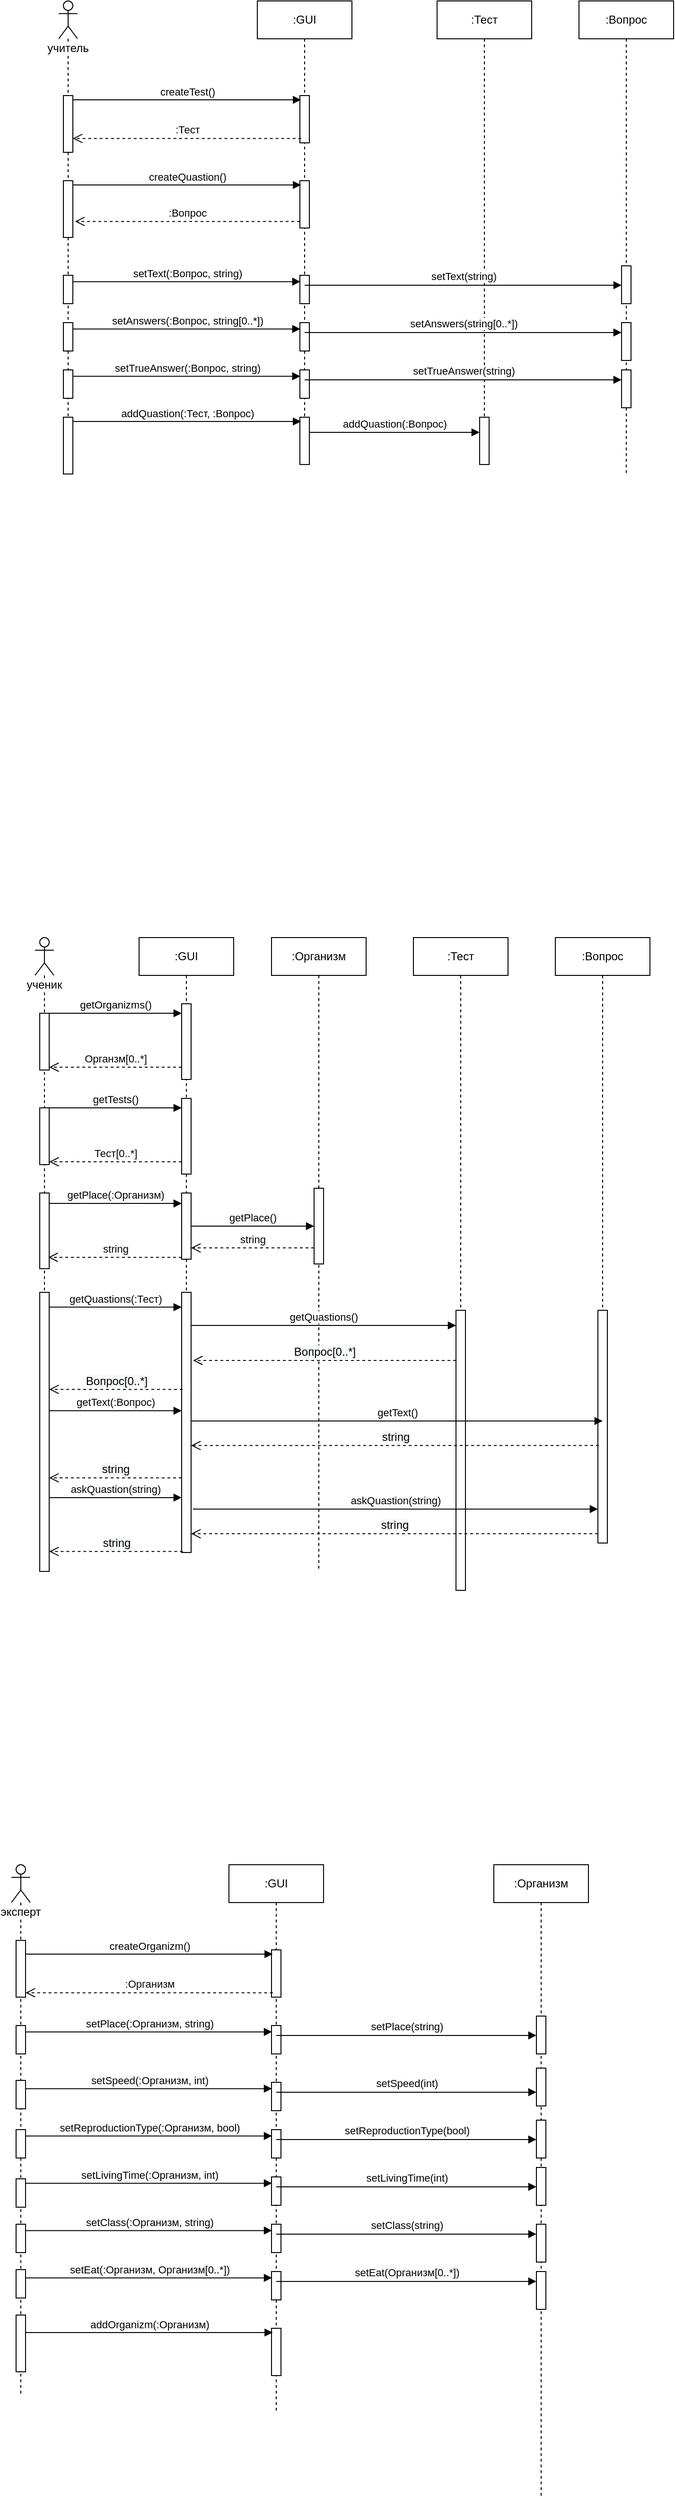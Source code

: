 <mxfile version="12.2.2" type="device" pages="1"><diagram id="H2onPTfJ4FmLyGjPEeHh" name="Page-1"><mxGraphModel dx="854" dy="496" grid="1" gridSize="10" guides="1" tooltips="1" connect="1" arrows="1" fold="1" page="1" pageScale="1" pageWidth="827" pageHeight="1169" math="0" shadow="0"><root><mxCell id="0"/><mxCell id="1" parent="0"/><mxCell id="1ahG1irruZLQ7qUQczK2-2" value="учитель" style="shape=umlLifeline;participant=umlActor;perimeter=lifelinePerimeter;whiteSpace=wrap;html=1;container=1;collapsible=0;recursiveResize=0;verticalAlign=top;spacingTop=36;labelBackgroundColor=#ffffff;outlineConnect=0;" vertex="1" parent="1"><mxGeometry x="140" y="110" width="20" height="500" as="geometry"/></mxCell><mxCell id="1ahG1irruZLQ7qUQczK2-74" value="" style="html=1;points=[];perimeter=orthogonalPerimeter;" vertex="1" parent="1ahG1irruZLQ7qUQczK2-2"><mxGeometry x="5" y="100" width="10" height="60" as="geometry"/></mxCell><mxCell id="1ahG1irruZLQ7qUQczK2-78" value="" style="html=1;points=[];perimeter=orthogonalPerimeter;" vertex="1" parent="1ahG1irruZLQ7qUQczK2-2"><mxGeometry x="5" y="190" width="10" height="60" as="geometry"/></mxCell><mxCell id="1ahG1irruZLQ7qUQczK2-83" value="" style="html=1;points=[];perimeter=orthogonalPerimeter;" vertex="1" parent="1ahG1irruZLQ7qUQczK2-2"><mxGeometry x="5" y="290" width="10" height="30" as="geometry"/></mxCell><mxCell id="1ahG1irruZLQ7qUQczK2-88" value="" style="html=1;points=[];perimeter=orthogonalPerimeter;" vertex="1" parent="1ahG1irruZLQ7qUQczK2-2"><mxGeometry x="5" y="340" width="10" height="30" as="geometry"/></mxCell><mxCell id="1ahG1irruZLQ7qUQczK2-98" value="" style="html=1;points=[];perimeter=orthogonalPerimeter;" vertex="1" parent="1ahG1irruZLQ7qUQczK2-2"><mxGeometry x="5" y="440" width="10" height="60" as="geometry"/></mxCell><mxCell id="1ahG1irruZLQ7qUQczK2-3" value=":GUI" style="shape=umlLifeline;perimeter=lifelinePerimeter;whiteSpace=wrap;html=1;container=1;collapsible=0;recursiveResize=0;outlineConnect=0;" vertex="1" parent="1"><mxGeometry x="350" y="110" width="100" height="490" as="geometry"/></mxCell><mxCell id="1ahG1irruZLQ7qUQczK2-75" value="" style="html=1;points=[];perimeter=orthogonalPerimeter;" vertex="1" parent="1ahG1irruZLQ7qUQczK2-3"><mxGeometry x="45" y="100" width="10" height="50" as="geometry"/></mxCell><mxCell id="1ahG1irruZLQ7qUQczK2-79" value="" style="html=1;points=[];perimeter=orthogonalPerimeter;" vertex="1" parent="1ahG1irruZLQ7qUQczK2-3"><mxGeometry x="45" y="190" width="10" height="50" as="geometry"/></mxCell><mxCell id="1ahG1irruZLQ7qUQczK2-84" value="" style="html=1;points=[];perimeter=orthogonalPerimeter;" vertex="1" parent="1ahG1irruZLQ7qUQczK2-3"><mxGeometry x="45" y="290" width="10" height="30" as="geometry"/></mxCell><mxCell id="1ahG1irruZLQ7qUQczK2-89" value="" style="html=1;points=[];perimeter=orthogonalPerimeter;" vertex="1" parent="1ahG1irruZLQ7qUQczK2-3"><mxGeometry x="45" y="340" width="10" height="30" as="geometry"/></mxCell><mxCell id="1ahG1irruZLQ7qUQczK2-94" value="" style="html=1;points=[];perimeter=orthogonalPerimeter;" vertex="1" parent="1ahG1irruZLQ7qUQczK2-3"><mxGeometry x="45" y="390" width="10" height="30" as="geometry"/></mxCell><mxCell id="1ahG1irruZLQ7qUQczK2-99" value="" style="html=1;points=[];perimeter=orthogonalPerimeter;" vertex="1" parent="1ahG1irruZLQ7qUQczK2-3"><mxGeometry x="45" y="440" width="10" height="50" as="geometry"/></mxCell><mxCell id="1ahG1irruZLQ7qUQczK2-5" value=":Тест" style="shape=umlLifeline;perimeter=lifelinePerimeter;whiteSpace=wrap;html=1;container=1;collapsible=0;recursiveResize=0;outlineConnect=0;" vertex="1" parent="1"><mxGeometry x="540" y="110" width="100" height="490" as="geometry"/></mxCell><mxCell id="1ahG1irruZLQ7qUQczK2-102" value="" style="html=1;points=[];perimeter=orthogonalPerimeter;" vertex="1" parent="1ahG1irruZLQ7qUQczK2-5"><mxGeometry x="45" y="440" width="10" height="50" as="geometry"/></mxCell><mxCell id="1ahG1irruZLQ7qUQczK2-6" value=":Вопрос" style="shape=umlLifeline;perimeter=lifelinePerimeter;whiteSpace=wrap;html=1;container=1;collapsible=0;recursiveResize=0;outlineConnect=0;" vertex="1" parent="1"><mxGeometry x="690" y="110" width="100" height="500" as="geometry"/></mxCell><mxCell id="1ahG1irruZLQ7qUQczK2-86" value="" style="html=1;points=[];perimeter=orthogonalPerimeter;" vertex="1" parent="1ahG1irruZLQ7qUQczK2-6"><mxGeometry x="45" y="280" width="10" height="40" as="geometry"/></mxCell><mxCell id="1ahG1irruZLQ7qUQczK2-90" value="" style="html=1;points=[];perimeter=orthogonalPerimeter;" vertex="1" parent="1ahG1irruZLQ7qUQczK2-6"><mxGeometry x="45" y="340" width="10" height="40" as="geometry"/></mxCell><mxCell id="1ahG1irruZLQ7qUQczK2-95" value="" style="html=1;points=[];perimeter=orthogonalPerimeter;" vertex="1" parent="1ahG1irruZLQ7qUQczK2-6"><mxGeometry x="45" y="390" width="10" height="40" as="geometry"/></mxCell><mxCell id="1ahG1irruZLQ7qUQczK2-32" value="ученик" style="shape=umlLifeline;participant=umlActor;perimeter=lifelinePerimeter;whiteSpace=wrap;html=1;container=1;collapsible=0;recursiveResize=0;verticalAlign=top;spacingTop=36;labelBackgroundColor=#ffffff;outlineConnect=0;" vertex="1" parent="1"><mxGeometry x="115" y="1100" width="20" height="500" as="geometry"/></mxCell><mxCell id="1ahG1irruZLQ7qUQczK2-33" value="" style="html=1;points=[];perimeter=orthogonalPerimeter;" vertex="1" parent="1ahG1irruZLQ7qUQczK2-32"><mxGeometry x="5" y="80" width="10" height="60" as="geometry"/></mxCell><mxCell id="1ahG1irruZLQ7qUQczK2-34" value="" style="html=1;points=[];perimeter=orthogonalPerimeter;" vertex="1" parent="1ahG1irruZLQ7qUQczK2-32"><mxGeometry x="5" y="180" width="10" height="60" as="geometry"/></mxCell><mxCell id="1ahG1irruZLQ7qUQczK2-35" value="" style="html=1;points=[];perimeter=orthogonalPerimeter;" vertex="1" parent="1ahG1irruZLQ7qUQczK2-32"><mxGeometry x="5" y="270" width="10" height="80" as="geometry"/></mxCell><mxCell id="1ahG1irruZLQ7qUQczK2-36" value=":GUI" style="shape=umlLifeline;perimeter=lifelinePerimeter;whiteSpace=wrap;html=1;container=1;collapsible=0;recursiveResize=0;outlineConnect=0;" vertex="1" parent="1"><mxGeometry x="225" y="1100" width="100" height="490" as="geometry"/></mxCell><mxCell id="1ahG1irruZLQ7qUQczK2-37" value="" style="html=1;points=[];perimeter=orthogonalPerimeter;" vertex="1" parent="1ahG1irruZLQ7qUQczK2-36"><mxGeometry x="45" y="70" width="10" height="80" as="geometry"/></mxCell><mxCell id="1ahG1irruZLQ7qUQczK2-38" value="" style="html=1;points=[];perimeter=orthogonalPerimeter;" vertex="1" parent="1ahG1irruZLQ7qUQczK2-36"><mxGeometry x="45" y="170" width="10" height="80" as="geometry"/></mxCell><mxCell id="1ahG1irruZLQ7qUQczK2-39" value="" style="html=1;points=[];perimeter=orthogonalPerimeter;" vertex="1" parent="1ahG1irruZLQ7qUQczK2-36"><mxGeometry x="45" y="270" width="10" height="70" as="geometry"/></mxCell><mxCell id="1ahG1irruZLQ7qUQczK2-40" value=":Организм" style="shape=umlLifeline;perimeter=lifelinePerimeter;whiteSpace=wrap;html=1;container=1;collapsible=0;recursiveResize=0;outlineConnect=0;" vertex="1" parent="1"><mxGeometry x="365" y="1100" width="100" height="670" as="geometry"/></mxCell><mxCell id="1ahG1irruZLQ7qUQczK2-41" value="" style="html=1;points=[];perimeter=orthogonalPerimeter;" vertex="1" parent="1ahG1irruZLQ7qUQczK2-40"><mxGeometry x="45" y="265" width="10" height="80" as="geometry"/></mxCell><mxCell id="1ahG1irruZLQ7qUQczK2-42" value="" style="html=1;points=[];perimeter=orthogonalPerimeter;" vertex="1" parent="1ahG1irruZLQ7qUQczK2-40"><mxGeometry x="-245" y="375" width="10" height="295" as="geometry"/></mxCell><mxCell id="1ahG1irruZLQ7qUQczK2-43" value="" style="html=1;points=[];perimeter=orthogonalPerimeter;" vertex="1" parent="1ahG1irruZLQ7qUQczK2-40"><mxGeometry x="-95" y="375" width="10" height="275" as="geometry"/></mxCell><mxCell id="1ahG1irruZLQ7qUQczK2-44" value="getQuastions(:Тест)" style="html=1;verticalAlign=bottom;endArrow=block;exitX=1;exitY=0.053;exitDx=0;exitDy=0;exitPerimeter=0;" edge="1" parent="1ahG1irruZLQ7qUQczK2-40" source="1ahG1irruZLQ7qUQczK2-42" target="1ahG1irruZLQ7qUQczK2-43"><mxGeometry relative="1" as="geometry"><mxPoint x="-220" y="385" as="sourcePoint"/><mxPoint x="-94" y="395" as="targetPoint"/></mxGeometry></mxCell><mxCell id="1ahG1irruZLQ7qUQczK2-65" value="&lt;span style=&quot;font-size: 12px ; text-align: left ; background-color: rgb(248 , 249 , 250)&quot;&gt;Вопрос[0..*]&lt;/span&gt;" style="html=1;verticalAlign=bottom;endArrow=open;dashed=1;endSize=8;exitX=0.1;exitY=0.373;exitDx=0;exitDy=0;exitPerimeter=0;" edge="1" parent="1ahG1irruZLQ7qUQczK2-40" source="1ahG1irruZLQ7qUQczK2-43" target="1ahG1irruZLQ7qUQczK2-42"><mxGeometry relative="1" as="geometry"><mxPoint x="-73" y="457" as="targetPoint"/><mxPoint x="206" y="456.92" as="sourcePoint"/></mxGeometry></mxCell><mxCell id="1ahG1irruZLQ7qUQczK2-66" value="getText(:Вопрос)" style="html=1;verticalAlign=bottom;endArrow=block;entryX=0;entryY=0.455;entryDx=0;entryDy=0;entryPerimeter=0;" edge="1" parent="1ahG1irruZLQ7qUQczK2-40" source="1ahG1irruZLQ7qUQczK2-42" target="1ahG1irruZLQ7qUQczK2-43"><mxGeometry relative="1" as="geometry"><mxPoint x="-225" y="397.985" as="sourcePoint"/><mxPoint x="-85" y="397.985" as="targetPoint"/></mxGeometry></mxCell><mxCell id="1ahG1irruZLQ7qUQczK2-69" value="&lt;span style=&quot;font-size: 12px ; text-align: left ; background-color: rgb(248 , 249 , 250)&quot;&gt;string&lt;/span&gt;" style="html=1;verticalAlign=bottom;endArrow=open;dashed=1;endSize=8;exitX=0;exitY=0.713;exitDx=0;exitDy=0;exitPerimeter=0;" edge="1" parent="1ahG1irruZLQ7qUQczK2-40" source="1ahG1irruZLQ7qUQczK2-43" target="1ahG1irruZLQ7qUQczK2-42"><mxGeometry relative="1" as="geometry"><mxPoint x="-75" y="544.924" as="targetPoint"/><mxPoint x="353" y="544.924" as="sourcePoint"/></mxGeometry></mxCell><mxCell id="1ahG1irruZLQ7qUQczK2-70" value="askQuastion(string)" style="html=1;verticalAlign=bottom;endArrow=block;entryX=0;entryY=0.789;entryDx=0;entryDy=0;entryPerimeter=0;" edge="1" parent="1ahG1irruZLQ7qUQczK2-40" source="1ahG1irruZLQ7qUQczK2-42" target="1ahG1irruZLQ7qUQczK2-43"><mxGeometry relative="1" as="geometry"><mxPoint x="-225" y="508.97" as="sourcePoint"/><mxPoint x="-80" y="508.975" as="targetPoint"/></mxGeometry></mxCell><mxCell id="1ahG1irruZLQ7qUQczK2-73" value="&lt;span style=&quot;font-size: 12px ; text-align: left ; background-color: rgb(248 , 249 , 250)&quot;&gt;string&lt;/span&gt;" style="html=1;verticalAlign=bottom;endArrow=open;dashed=1;endSize=8;exitX=0.118;exitY=0.996;exitDx=0;exitDy=0;exitPerimeter=0;" edge="1" parent="1ahG1irruZLQ7qUQczK2-40" source="1ahG1irruZLQ7qUQczK2-43" target="1ahG1irruZLQ7qUQczK2-42"><mxGeometry relative="1" as="geometry"><mxPoint x="-225" y="581.075" as="targetPoint"/><mxPoint x="-85" y="581.075" as="sourcePoint"/></mxGeometry></mxCell><mxCell id="1ahG1irruZLQ7qUQczK2-46" value=":Тест" style="shape=umlLifeline;perimeter=lifelinePerimeter;whiteSpace=wrap;html=1;container=1;collapsible=0;recursiveResize=0;outlineConnect=0;" vertex="1" parent="1"><mxGeometry x="515" y="1100" width="100" height="690" as="geometry"/></mxCell><mxCell id="1ahG1irruZLQ7qUQczK2-47" value="" style="html=1;points=[];perimeter=orthogonalPerimeter;" vertex="1" parent="1ahG1irruZLQ7qUQczK2-46"><mxGeometry x="45" y="394" width="10" height="296" as="geometry"/></mxCell><mxCell id="1ahG1irruZLQ7qUQczK2-48" value=":Вопрос" style="shape=umlLifeline;perimeter=lifelinePerimeter;whiteSpace=wrap;html=1;container=1;collapsible=0;recursiveResize=0;outlineConnect=0;" vertex="1" parent="1"><mxGeometry x="665" y="1100" width="100" height="640" as="geometry"/></mxCell><mxCell id="1ahG1irruZLQ7qUQczK2-49" value="" style="html=1;points=[];perimeter=orthogonalPerimeter;" vertex="1" parent="1ahG1irruZLQ7qUQczK2-48"><mxGeometry x="45" y="394" width="10" height="246" as="geometry"/></mxCell><mxCell id="1ahG1irruZLQ7qUQczK2-50" value="Органзм[0..*]" style="html=1;verticalAlign=bottom;endArrow=open;dashed=1;endSize=8;entryX=1;entryY=0.95;entryDx=0;entryDy=0;" edge="1" source="1ahG1irruZLQ7qUQczK2-37" target="1ahG1irruZLQ7qUQczK2-33" parent="1"><mxGeometry relative="1" as="geometry"><mxPoint x="175" y="1477" as="sourcePoint"/></mxGeometry></mxCell><mxCell id="1ahG1irruZLQ7qUQczK2-51" value="getOrganizms()" style="html=1;verticalAlign=bottom;endArrow=block;exitX=1;exitY=0;exitDx=0;exitDy=0;" edge="1" source="1ahG1irruZLQ7qUQczK2-33" target="1ahG1irruZLQ7qUQczK2-37" parent="1"><mxGeometry relative="1" as="geometry"><mxPoint x="175" y="1420" as="targetPoint"/></mxGeometry></mxCell><mxCell id="1ahG1irruZLQ7qUQczK2-52" value="getTests()" style="html=1;verticalAlign=bottom;endArrow=block;exitX=1;exitY=0;exitDx=0;exitDy=0;" edge="1" source="1ahG1irruZLQ7qUQczK2-34" target="1ahG1irruZLQ7qUQczK2-38" parent="1"><mxGeometry relative="1" as="geometry"><mxPoint x="255" y="1280" as="targetPoint"/></mxGeometry></mxCell><mxCell id="1ahG1irruZLQ7qUQczK2-53" value="Тест[0..*]" style="html=1;verticalAlign=bottom;endArrow=open;dashed=1;endSize=8;entryX=1;entryY=0.95;entryDx=0;entryDy=0;" edge="1" source="1ahG1irruZLQ7qUQczK2-38" target="1ahG1irruZLQ7qUQczK2-34" parent="1"><mxGeometry relative="1" as="geometry"><mxPoint x="245" y="1337" as="sourcePoint"/></mxGeometry></mxCell><mxCell id="1ahG1irruZLQ7qUQczK2-54" value="getPlace(:Организм)" style="html=1;verticalAlign=bottom;endArrow=block;exitX=1;exitY=0.138;exitDx=0;exitDy=0;exitPerimeter=0;" edge="1" source="1ahG1irruZLQ7qUQczK2-35" target="1ahG1irruZLQ7qUQczK2-39" parent="1"><mxGeometry relative="1" as="geometry"><mxPoint x="145" y="1380" as="sourcePoint"/><mxPoint x="271" y="1390" as="targetPoint"/></mxGeometry></mxCell><mxCell id="1ahG1irruZLQ7qUQczK2-55" value="string" style="html=1;verticalAlign=bottom;endArrow=open;dashed=1;endSize=8;entryX=0.9;entryY=0.85;entryDx=0;entryDy=0;entryPerimeter=0;" edge="1" source="1ahG1irruZLQ7qUQczK2-39" target="1ahG1irruZLQ7qUQczK2-35" parent="1"><mxGeometry relative="1" as="geometry"><mxPoint x="340" y="1437" as="targetPoint"/></mxGeometry></mxCell><mxCell id="1ahG1irruZLQ7qUQczK2-56" value="getPlace()" style="html=1;verticalAlign=bottom;endArrow=block;" edge="1" source="1ahG1irruZLQ7qUQczK2-39" target="1ahG1irruZLQ7qUQczK2-41" parent="1"><mxGeometry width="80" relative="1" as="geometry"><mxPoint x="295" y="1370" as="sourcePoint"/><mxPoint x="375" y="1370" as="targetPoint"/></mxGeometry></mxCell><mxCell id="1ahG1irruZLQ7qUQczK2-57" value="string" style="html=1;verticalAlign=bottom;endArrow=open;dashed=1;endSize=8;entryX=1;entryY=0.829;entryDx=0;entryDy=0;entryPerimeter=0;" edge="1" source="1ahG1irruZLQ7qUQczK2-41" target="1ahG1irruZLQ7qUQczK2-39" parent="1"><mxGeometry relative="1" as="geometry"><mxPoint x="385" y="1420" as="sourcePoint"/><mxPoint x="295" y="1430" as="targetPoint"/></mxGeometry></mxCell><mxCell id="1ahG1irruZLQ7qUQczK2-58" value="getQuastions()" style="html=1;verticalAlign=bottom;endArrow=block;" edge="1" source="1ahG1irruZLQ7qUQczK2-43" target="1ahG1irruZLQ7qUQczK2-47" parent="1"><mxGeometry width="80" relative="1" as="geometry"><mxPoint x="295" y="1475" as="sourcePoint"/><mxPoint x="375" y="1475" as="targetPoint"/><Array as="points"><mxPoint x="335" y="1510"/></Array></mxGeometry></mxCell><mxCell id="1ahG1irruZLQ7qUQczK2-63" value="&lt;span style=&quot;font-size: 12px ; text-align: left ; background-color: rgb(248 , 249 , 250)&quot;&gt;Вопрос[0..*]&lt;/span&gt;" style="html=1;verticalAlign=bottom;endArrow=open;dashed=1;endSize=8;" edge="1" parent="1" source="1ahG1irruZLQ7qUQczK2-47"><mxGeometry relative="1" as="geometry"><mxPoint x="282" y="1547" as="targetPoint"/><mxPoint x="280" y="1599.75" as="sourcePoint"/></mxGeometry></mxCell><mxCell id="1ahG1irruZLQ7qUQczK2-67" value="getText()" style="html=1;verticalAlign=bottom;endArrow=block;" edge="1" parent="1" source="1ahG1irruZLQ7qUQczK2-43"><mxGeometry relative="1" as="geometry"><mxPoint x="140" y="1497.985" as="sourcePoint"/><mxPoint x="715" y="1611" as="targetPoint"/></mxGeometry></mxCell><mxCell id="1ahG1irruZLQ7qUQczK2-68" value="&lt;span style=&quot;font-size: 12px ; text-align: left ; background-color: rgb(248 , 249 , 250)&quot;&gt;string&lt;/span&gt;" style="html=1;verticalAlign=bottom;endArrow=open;dashed=1;endSize=8;exitX=0.1;exitY=0.581;exitDx=0;exitDy=0;exitPerimeter=0;" edge="1" parent="1" source="1ahG1irruZLQ7qUQczK2-49" target="1ahG1irruZLQ7qUQczK2-43"><mxGeometry relative="1" as="geometry"><mxPoint x="140" y="1568.925" as="targetPoint"/><mxPoint x="281" y="1568.925" as="sourcePoint"/></mxGeometry></mxCell><mxCell id="1ahG1irruZLQ7qUQczK2-71" value="askQuastion(string)" style="html=1;verticalAlign=bottom;endArrow=block;exitX=1.2;exitY=0.833;exitDx=0;exitDy=0;exitPerimeter=0;" edge="1" parent="1" source="1ahG1irruZLQ7qUQczK2-43" target="1ahG1irruZLQ7qUQczK2-49"><mxGeometry relative="1" as="geometry"><mxPoint x="275" y="1685" as="sourcePoint"/><mxPoint x="282" y="1685.925" as="targetPoint"/></mxGeometry></mxCell><mxCell id="1ahG1irruZLQ7qUQczK2-72" value="&lt;span style=&quot;font-size: 12px ; text-align: left ; background-color: rgb(248 , 249 , 250)&quot;&gt;string&lt;/span&gt;" style="html=1;verticalAlign=bottom;endArrow=open;dashed=1;endSize=8;exitX=0;exitY=0.96;exitDx=0;exitDy=0;exitPerimeter=0;" edge="1" parent="1" source="1ahG1irruZLQ7qUQczK2-49" target="1ahG1irruZLQ7qUQczK2-43"><mxGeometry relative="1" as="geometry"><mxPoint x="290" y="1646.926" as="targetPoint"/><mxPoint x="721" y="1646.926" as="sourcePoint"/></mxGeometry></mxCell><mxCell id="1ahG1irruZLQ7qUQczK2-76" value="createTest()" style="html=1;verticalAlign=bottom;endArrow=block;entryX=0.118;entryY=0.09;entryDx=0;entryDy=0;entryPerimeter=0;" edge="1" parent="1" source="1ahG1irruZLQ7qUQczK2-74" target="1ahG1irruZLQ7qUQczK2-75"><mxGeometry width="80" relative="1" as="geometry"><mxPoint x="190" y="220" as="sourcePoint"/><mxPoint x="270" y="220" as="targetPoint"/></mxGeometry></mxCell><mxCell id="1ahG1irruZLQ7qUQczK2-77" value=":Тест" style="html=1;verticalAlign=bottom;endArrow=open;dashed=1;endSize=8;exitX=0.133;exitY=0.907;exitDx=0;exitDy=0;exitPerimeter=0;" edge="1" parent="1" source="1ahG1irruZLQ7qUQczK2-75" target="1ahG1irruZLQ7qUQczK2-74"><mxGeometry relative="1" as="geometry"><mxPoint x="300" y="260" as="sourcePoint"/><mxPoint x="190" y="260" as="targetPoint"/></mxGeometry></mxCell><mxCell id="1ahG1irruZLQ7qUQczK2-80" value="createQuastion()" style="html=1;verticalAlign=bottom;endArrow=block;entryX=0.118;entryY=0.09;entryDx=0;entryDy=0;entryPerimeter=0;" edge="1" parent="1" source="1ahG1irruZLQ7qUQczK2-78" target="1ahG1irruZLQ7qUQczK2-79"><mxGeometry width="80" relative="1" as="geometry"><mxPoint x="200" y="230" as="sourcePoint"/><mxPoint x="280" y="230" as="targetPoint"/></mxGeometry></mxCell><mxCell id="1ahG1irruZLQ7qUQczK2-81" value=":Вопрос" style="html=1;verticalAlign=bottom;endArrow=open;dashed=1;endSize=8;entryX=1.235;entryY=0.718;entryDx=0;entryDy=0;entryPerimeter=0;" edge="1" parent="1" target="1ahG1irruZLQ7qUQczK2-78" source="1ahG1irruZLQ7qUQczK2-79"><mxGeometry relative="1" as="geometry"><mxPoint x="310" y="270" as="sourcePoint"/><mxPoint x="200" y="270" as="targetPoint"/></mxGeometry></mxCell><mxCell id="1ahG1irruZLQ7qUQczK2-85" value="setText(:Вопрос, string)" style="html=1;verticalAlign=bottom;endArrow=block;entryX=0.05;entryY=0.223;entryDx=0;entryDy=0;entryPerimeter=0;" edge="1" parent="1" source="1ahG1irruZLQ7qUQczK2-83" target="1ahG1irruZLQ7qUQczK2-84"><mxGeometry width="80" relative="1" as="geometry"><mxPoint x="165.0" y="314.5" as="sourcePoint"/><mxPoint x="306.18" y="314.5" as="targetPoint"/></mxGeometry></mxCell><mxCell id="1ahG1irruZLQ7qUQczK2-87" value="setText(string)" style="html=1;verticalAlign=bottom;endArrow=block;exitX=0.5;exitY=0.348;exitDx=0;exitDy=0;exitPerimeter=0;" edge="1" parent="1" source="1ahG1irruZLQ7qUQczK2-84" target="1ahG1irruZLQ7qUQczK2-86"><mxGeometry width="80" relative="1" as="geometry"><mxPoint x="320" y="428" as="sourcePoint"/><mxPoint x="305.5" y="427.84" as="targetPoint"/></mxGeometry></mxCell><mxCell id="1ahG1irruZLQ7qUQczK2-91" value="setAnswers(:Вопрос, string[0..*])" style="html=1;verticalAlign=bottom;endArrow=block;entryX=0.05;entryY=0.223;entryDx=0;entryDy=0;entryPerimeter=0;" edge="1" source="1ahG1irruZLQ7qUQczK2-88" target="1ahG1irruZLQ7qUQczK2-89" parent="1"><mxGeometry width="80" relative="1" as="geometry"><mxPoint x="260.0" y="434.5" as="sourcePoint"/><mxPoint x="401.18" y="434.5" as="targetPoint"/></mxGeometry></mxCell><mxCell id="1ahG1irruZLQ7qUQczK2-92" value="setAnswers(string[0..*])" style="html=1;verticalAlign=bottom;endArrow=block;exitX=0.5;exitY=0.348;exitDx=0;exitDy=0;exitPerimeter=0;" edge="1" source="1ahG1irruZLQ7qUQczK2-89" target="1ahG1irruZLQ7qUQczK2-90" parent="1"><mxGeometry width="80" relative="1" as="geometry"><mxPoint x="415" y="548" as="sourcePoint"/><mxPoint x="400.5" y="547.84" as="targetPoint"/></mxGeometry></mxCell><mxCell id="1ahG1irruZLQ7qUQczK2-93" value="" style="html=1;points=[];perimeter=orthogonalPerimeter;" vertex="1" parent="1"><mxGeometry x="145" y="500" width="10" height="30" as="geometry"/></mxCell><mxCell id="1ahG1irruZLQ7qUQczK2-96" value="setTrueAnswer(:Вопрос, string)" style="html=1;verticalAlign=bottom;endArrow=block;entryX=0.05;entryY=0.223;entryDx=0;entryDy=0;entryPerimeter=0;" edge="1" source="1ahG1irruZLQ7qUQczK2-93" target="1ahG1irruZLQ7qUQczK2-94" parent="1"><mxGeometry width="80" relative="1" as="geometry"><mxPoint x="150.0" y="424.5" as="sourcePoint"/><mxPoint x="291.18" y="424.5" as="targetPoint"/></mxGeometry></mxCell><mxCell id="1ahG1irruZLQ7qUQczK2-97" value="setTrueAnswer(string)" style="html=1;verticalAlign=bottom;endArrow=block;exitX=0.5;exitY=0.348;exitDx=0;exitDy=0;exitPerimeter=0;" edge="1" source="1ahG1irruZLQ7qUQczK2-94" target="1ahG1irruZLQ7qUQczK2-95" parent="1"><mxGeometry width="80" relative="1" as="geometry"><mxPoint x="305" y="538" as="sourcePoint"/><mxPoint x="290.5" y="537.84" as="targetPoint"/></mxGeometry></mxCell><mxCell id="1ahG1irruZLQ7qUQczK2-100" value="addQuastion(:Тест, :Вопрос)" style="html=1;verticalAlign=bottom;endArrow=block;entryX=0.118;entryY=0.09;entryDx=0;entryDy=0;entryPerimeter=0;" edge="1" source="1ahG1irruZLQ7qUQczK2-98" target="1ahG1irruZLQ7qUQczK2-99" parent="1"><mxGeometry width="80" relative="1" as="geometry"><mxPoint x="225" y="470" as="sourcePoint"/><mxPoint x="305" y="470" as="targetPoint"/></mxGeometry></mxCell><mxCell id="1ahG1irruZLQ7qUQczK2-103" value="addQuastion(:Вопрос)" style="html=1;verticalAlign=bottom;endArrow=block;exitX=1;exitY=0.32;exitDx=0;exitDy=0;exitPerimeter=0;" edge="1" parent="1" source="1ahG1irruZLQ7qUQczK2-99" target="1ahG1irruZLQ7qUQczK2-102"><mxGeometry width="80" relative="1" as="geometry"><mxPoint x="500" y="570" as="sourcePoint"/><mxPoint x="570" y="570" as="targetPoint"/></mxGeometry></mxCell><mxCell id="1ahG1irruZLQ7qUQczK2-104" value="эксперт" style="shape=umlLifeline;participant=umlActor;perimeter=lifelinePerimeter;whiteSpace=wrap;html=1;container=1;collapsible=0;recursiveResize=0;verticalAlign=top;spacingTop=36;labelBackgroundColor=#ffffff;outlineConnect=0;" vertex="1" parent="1"><mxGeometry x="90" y="2080" width="20" height="560" as="geometry"/></mxCell><mxCell id="1ahG1irruZLQ7qUQczK2-145" value="" style="html=1;points=[];perimeter=orthogonalPerimeter;" vertex="1" parent="1ahG1irruZLQ7qUQczK2-104"><mxGeometry x="5" y="80" width="10" height="60" as="geometry"/></mxCell><mxCell id="1ahG1irruZLQ7qUQczK2-149" value="" style="html=1;points=[];perimeter=orthogonalPerimeter;" vertex="1" parent="1ahG1irruZLQ7qUQczK2-104"><mxGeometry x="5" y="170" width="10" height="30" as="geometry"/></mxCell><mxCell id="1ahG1irruZLQ7qUQczK2-159" value="" style="html=1;points=[];perimeter=orthogonalPerimeter;" vertex="1" parent="1ahG1irruZLQ7qUQczK2-104"><mxGeometry x="5" y="228" width="10" height="30" as="geometry"/></mxCell><mxCell id="1ahG1irruZLQ7qUQczK2-169" value="" style="html=1;points=[];perimeter=orthogonalPerimeter;" vertex="1" parent="1ahG1irruZLQ7qUQczK2-104"><mxGeometry x="5" y="280" width="10" height="30" as="geometry"/></mxCell><mxCell id="1ahG1irruZLQ7qUQczK2-174" value="" style="html=1;points=[];perimeter=orthogonalPerimeter;" vertex="1" parent="1ahG1irruZLQ7qUQczK2-104"><mxGeometry x="5" y="332" width="10" height="30" as="geometry"/></mxCell><mxCell id="1ahG1irruZLQ7qUQczK2-179" value="" style="html=1;points=[];perimeter=orthogonalPerimeter;" vertex="1" parent="1ahG1irruZLQ7qUQczK2-104"><mxGeometry x="5" y="380" width="10" height="30" as="geometry"/></mxCell><mxCell id="1ahG1irruZLQ7qUQczK2-184" value="" style="html=1;points=[];perimeter=orthogonalPerimeter;" vertex="1" parent="1ahG1irruZLQ7qUQczK2-104"><mxGeometry x="5" y="428" width="10" height="30" as="geometry"/></mxCell><mxCell id="1ahG1irruZLQ7qUQczK2-189" value="" style="html=1;points=[];perimeter=orthogonalPerimeter;" vertex="1" parent="1ahG1irruZLQ7qUQczK2-104"><mxGeometry x="5" y="476" width="10" height="60" as="geometry"/></mxCell><mxCell id="1ahG1irruZLQ7qUQczK2-108" value=":GUI" style="shape=umlLifeline;perimeter=lifelinePerimeter;whiteSpace=wrap;html=1;container=1;collapsible=0;recursiveResize=0;outlineConnect=0;" vertex="1" parent="1"><mxGeometry x="320" y="2080" width="100" height="580" as="geometry"/></mxCell><mxCell id="1ahG1irruZLQ7qUQczK2-146" value="" style="html=1;points=[];perimeter=orthogonalPerimeter;" vertex="1" parent="1ahG1irruZLQ7qUQczK2-108"><mxGeometry x="45" y="90" width="10" height="50" as="geometry"/></mxCell><mxCell id="1ahG1irruZLQ7qUQczK2-161" value="" style="html=1;points=[];perimeter=orthogonalPerimeter;" vertex="1" parent="1ahG1irruZLQ7qUQczK2-108"><mxGeometry x="45" y="230" width="10" height="30" as="geometry"/></mxCell><mxCell id="1ahG1irruZLQ7qUQczK2-171" value="" style="html=1;points=[];perimeter=orthogonalPerimeter;" vertex="1" parent="1ahG1irruZLQ7qUQczK2-108"><mxGeometry x="45" y="280" width="10" height="30" as="geometry"/></mxCell><mxCell id="1ahG1irruZLQ7qUQczK2-176" value="" style="html=1;points=[];perimeter=orthogonalPerimeter;" vertex="1" parent="1ahG1irruZLQ7qUQczK2-108"><mxGeometry x="45" y="330" width="10" height="30" as="geometry"/></mxCell><mxCell id="1ahG1irruZLQ7qUQczK2-181" value="" style="html=1;points=[];perimeter=orthogonalPerimeter;" vertex="1" parent="1ahG1irruZLQ7qUQczK2-108"><mxGeometry x="45" y="380" width="10" height="30" as="geometry"/></mxCell><mxCell id="1ahG1irruZLQ7qUQczK2-186" value="" style="html=1;points=[];perimeter=orthogonalPerimeter;" vertex="1" parent="1ahG1irruZLQ7qUQczK2-108"><mxGeometry x="45" y="430" width="10" height="30" as="geometry"/></mxCell><mxCell id="1ahG1irruZLQ7qUQczK2-190" value="" style="html=1;points=[];perimeter=orthogonalPerimeter;" vertex="1" parent="1ahG1irruZLQ7qUQczK2-108"><mxGeometry x="45" y="490" width="10" height="50" as="geometry"/></mxCell><mxCell id="1ahG1irruZLQ7qUQczK2-112" value=":Организм" style="shape=umlLifeline;perimeter=lifelinePerimeter;whiteSpace=wrap;html=1;container=1;collapsible=0;recursiveResize=0;outlineConnect=0;" vertex="1" parent="1"><mxGeometry x="600" y="2080" width="100" height="670" as="geometry"/></mxCell><mxCell id="1ahG1irruZLQ7qUQczK2-153" value="" style="html=1;points=[];perimeter=orthogonalPerimeter;" vertex="1" parent="1ahG1irruZLQ7qUQczK2-112"><mxGeometry x="45" y="160" width="10" height="40" as="geometry"/></mxCell><mxCell id="1ahG1irruZLQ7qUQczK2-160" value="" style="html=1;points=[];perimeter=orthogonalPerimeter;" vertex="1" parent="1ahG1irruZLQ7qUQczK2-112"><mxGeometry x="45" y="215" width="10" height="40" as="geometry"/></mxCell><mxCell id="1ahG1irruZLQ7qUQczK2-170" value="" style="html=1;points=[];perimeter=orthogonalPerimeter;" vertex="1" parent="1ahG1irruZLQ7qUQczK2-112"><mxGeometry x="45" y="270" width="10" height="40" as="geometry"/></mxCell><mxCell id="1ahG1irruZLQ7qUQczK2-175" value="" style="html=1;points=[];perimeter=orthogonalPerimeter;" vertex="1" parent="1ahG1irruZLQ7qUQczK2-112"><mxGeometry x="45" y="320" width="10" height="40" as="geometry"/></mxCell><mxCell id="1ahG1irruZLQ7qUQczK2-180" value="" style="html=1;points=[];perimeter=orthogonalPerimeter;" vertex="1" parent="1ahG1irruZLQ7qUQczK2-112"><mxGeometry x="45" y="380" width="10" height="40" as="geometry"/></mxCell><mxCell id="1ahG1irruZLQ7qUQczK2-185" value="" style="html=1;points=[];perimeter=orthogonalPerimeter;" vertex="1" parent="1ahG1irruZLQ7qUQczK2-112"><mxGeometry x="45" y="430" width="10" height="40" as="geometry"/></mxCell><mxCell id="1ahG1irruZLQ7qUQczK2-147" value="createOrganizm()" style="html=1;verticalAlign=bottom;endArrow=block;entryX=0.118;entryY=0.09;entryDx=0;entryDy=0;entryPerimeter=0;" edge="1" source="1ahG1irruZLQ7qUQczK2-145" target="1ahG1irruZLQ7qUQczK2-146" parent="1"><mxGeometry width="80" relative="1" as="geometry"><mxPoint x="245" y="2220" as="sourcePoint"/><mxPoint x="325" y="2220" as="targetPoint"/></mxGeometry></mxCell><mxCell id="1ahG1irruZLQ7qUQczK2-148" value=":Организм" style="html=1;verticalAlign=bottom;endArrow=open;dashed=1;endSize=8;exitX=0.133;exitY=0.907;exitDx=0;exitDy=0;exitPerimeter=0;" edge="1" source="1ahG1irruZLQ7qUQczK2-146" target="1ahG1irruZLQ7qUQczK2-145" parent="1"><mxGeometry relative="1" as="geometry"><mxPoint x="355" y="2260" as="sourcePoint"/><mxPoint x="245" y="2260" as="targetPoint"/></mxGeometry></mxCell><mxCell id="1ahG1irruZLQ7qUQczK2-151" value="" style="html=1;points=[];perimeter=orthogonalPerimeter;" vertex="1" parent="1"><mxGeometry x="365" y="2250" width="10" height="30" as="geometry"/></mxCell><mxCell id="1ahG1irruZLQ7qUQczK2-155" value="setPlace(:Организм, string)" style="html=1;verticalAlign=bottom;endArrow=block;entryX=0.05;entryY=0.223;entryDx=0;entryDy=0;entryPerimeter=0;" edge="1" source="1ahG1irruZLQ7qUQczK2-149" target="1ahG1irruZLQ7qUQczK2-151" parent="1"><mxGeometry width="80" relative="1" as="geometry"><mxPoint x="160.0" y="2204.5" as="sourcePoint"/><mxPoint x="301.18" y="2204.5" as="targetPoint"/></mxGeometry></mxCell><mxCell id="1ahG1irruZLQ7qUQczK2-156" value="setPlace(string)" style="html=1;verticalAlign=bottom;endArrow=block;exitX=0.5;exitY=0.348;exitDx=0;exitDy=0;exitPerimeter=0;" edge="1" source="1ahG1irruZLQ7qUQczK2-151" target="1ahG1irruZLQ7qUQczK2-153" parent="1"><mxGeometry width="80" relative="1" as="geometry"><mxPoint x="315" y="2318" as="sourcePoint"/><mxPoint x="300.5" y="2317.84" as="targetPoint"/></mxGeometry></mxCell><mxCell id="1ahG1irruZLQ7qUQczK2-162" value="setSpeed(:Организм, int)" style="html=1;verticalAlign=bottom;endArrow=block;entryX=0.05;entryY=0.223;entryDx=0;entryDy=0;entryPerimeter=0;" edge="1" source="1ahG1irruZLQ7qUQczK2-159" target="1ahG1irruZLQ7qUQczK2-161" parent="1"><mxGeometry width="80" relative="1" as="geometry"><mxPoint x="155.0" y="2264.5" as="sourcePoint"/><mxPoint x="296.18" y="2264.5" as="targetPoint"/></mxGeometry></mxCell><mxCell id="1ahG1irruZLQ7qUQczK2-163" value="setSpeed(int)" style="html=1;verticalAlign=bottom;endArrow=block;exitX=0.5;exitY=0.348;exitDx=0;exitDy=0;exitPerimeter=0;" edge="1" source="1ahG1irruZLQ7qUQczK2-161" target="1ahG1irruZLQ7qUQczK2-160" parent="1"><mxGeometry width="80" relative="1" as="geometry"><mxPoint x="310" y="2378" as="sourcePoint"/><mxPoint x="295.5" y="2377.84" as="targetPoint"/></mxGeometry></mxCell><mxCell id="1ahG1irruZLQ7qUQczK2-172" value="setReproductionType(:Организм, bool)" style="html=1;verticalAlign=bottom;endArrow=block;entryX=0.05;entryY=0.223;entryDx=0;entryDy=0;entryPerimeter=0;" edge="1" source="1ahG1irruZLQ7qUQczK2-169" target="1ahG1irruZLQ7qUQczK2-171" parent="1"><mxGeometry width="80" relative="1" as="geometry"><mxPoint x="195.0" y="2334.5" as="sourcePoint"/><mxPoint x="336.18" y="2334.5" as="targetPoint"/></mxGeometry></mxCell><mxCell id="1ahG1irruZLQ7qUQczK2-173" value="setReproductionType(bool)" style="html=1;verticalAlign=bottom;endArrow=block;exitX=0.5;exitY=0.348;exitDx=0;exitDy=0;exitPerimeter=0;" edge="1" source="1ahG1irruZLQ7qUQczK2-171" target="1ahG1irruZLQ7qUQczK2-170" parent="1"><mxGeometry width="80" relative="1" as="geometry"><mxPoint x="350" y="2448" as="sourcePoint"/><mxPoint x="335.5" y="2447.84" as="targetPoint"/></mxGeometry></mxCell><mxCell id="1ahG1irruZLQ7qUQczK2-177" value="setLivingTime(:Организм, int)" style="html=1;verticalAlign=bottom;endArrow=block;entryX=0.05;entryY=0.223;entryDx=0;entryDy=0;entryPerimeter=0;" edge="1" source="1ahG1irruZLQ7qUQczK2-174" target="1ahG1irruZLQ7qUQczK2-176" parent="1"><mxGeometry width="80" relative="1" as="geometry"><mxPoint x="175.0" y="2374.5" as="sourcePoint"/><mxPoint x="316.18" y="2374.5" as="targetPoint"/></mxGeometry></mxCell><mxCell id="1ahG1irruZLQ7qUQczK2-178" value="setLivingTime(int)" style="html=1;verticalAlign=bottom;endArrow=block;exitX=0.5;exitY=0.348;exitDx=0;exitDy=0;exitPerimeter=0;" edge="1" source="1ahG1irruZLQ7qUQczK2-176" target="1ahG1irruZLQ7qUQczK2-175" parent="1"><mxGeometry width="80" relative="1" as="geometry"><mxPoint x="330" y="2488" as="sourcePoint"/><mxPoint x="315.5" y="2487.84" as="targetPoint"/></mxGeometry></mxCell><mxCell id="1ahG1irruZLQ7qUQczK2-182" value="setClass(:Организм, string)" style="html=1;verticalAlign=bottom;endArrow=block;entryX=0.05;entryY=0.223;entryDx=0;entryDy=0;entryPerimeter=0;" edge="1" source="1ahG1irruZLQ7qUQczK2-179" target="1ahG1irruZLQ7qUQczK2-181" parent="1"><mxGeometry width="80" relative="1" as="geometry"><mxPoint x="175.0" y="2404.5" as="sourcePoint"/><mxPoint x="316.18" y="2404.5" as="targetPoint"/></mxGeometry></mxCell><mxCell id="1ahG1irruZLQ7qUQczK2-183" value="setClass(string)" style="html=1;verticalAlign=bottom;endArrow=block;exitX=0.5;exitY=0.348;exitDx=0;exitDy=0;exitPerimeter=0;" edge="1" source="1ahG1irruZLQ7qUQczK2-181" target="1ahG1irruZLQ7qUQczK2-180" parent="1"><mxGeometry width="80" relative="1" as="geometry"><mxPoint x="330" y="2518" as="sourcePoint"/><mxPoint x="315.5" y="2517.84" as="targetPoint"/></mxGeometry></mxCell><mxCell id="1ahG1irruZLQ7qUQczK2-187" value="setEat(:Организм, Организм[0..*])" style="html=1;verticalAlign=bottom;endArrow=block;entryX=0.05;entryY=0.223;entryDx=0;entryDy=0;entryPerimeter=0;" edge="1" source="1ahG1irruZLQ7qUQczK2-184" target="1ahG1irruZLQ7qUQczK2-186" parent="1"><mxGeometry width="80" relative="1" as="geometry"><mxPoint x="185.0" y="2464.5" as="sourcePoint"/><mxPoint x="326.18" y="2464.5" as="targetPoint"/></mxGeometry></mxCell><mxCell id="1ahG1irruZLQ7qUQczK2-188" value="setEat(Организм[0..*])" style="html=1;verticalAlign=bottom;endArrow=block;exitX=0.5;exitY=0.348;exitDx=0;exitDy=0;exitPerimeter=0;" edge="1" source="1ahG1irruZLQ7qUQczK2-186" target="1ahG1irruZLQ7qUQczK2-185" parent="1"><mxGeometry width="80" relative="1" as="geometry"><mxPoint x="340" y="2578" as="sourcePoint"/><mxPoint x="325.5" y="2577.84" as="targetPoint"/></mxGeometry></mxCell><mxCell id="1ahG1irruZLQ7qUQczK2-191" value="addOrganizm(:Организм)" style="html=1;verticalAlign=bottom;endArrow=block;entryX=0.118;entryY=0.09;entryDx=0;entryDy=0;entryPerimeter=0;" edge="1" source="1ahG1irruZLQ7qUQczK2-189" target="1ahG1irruZLQ7qUQczK2-190" parent="1"><mxGeometry width="80" relative="1" as="geometry"><mxPoint x="260" y="2620" as="sourcePoint"/><mxPoint x="340" y="2620" as="targetPoint"/></mxGeometry></mxCell></root></mxGraphModel></diagram></mxfile>